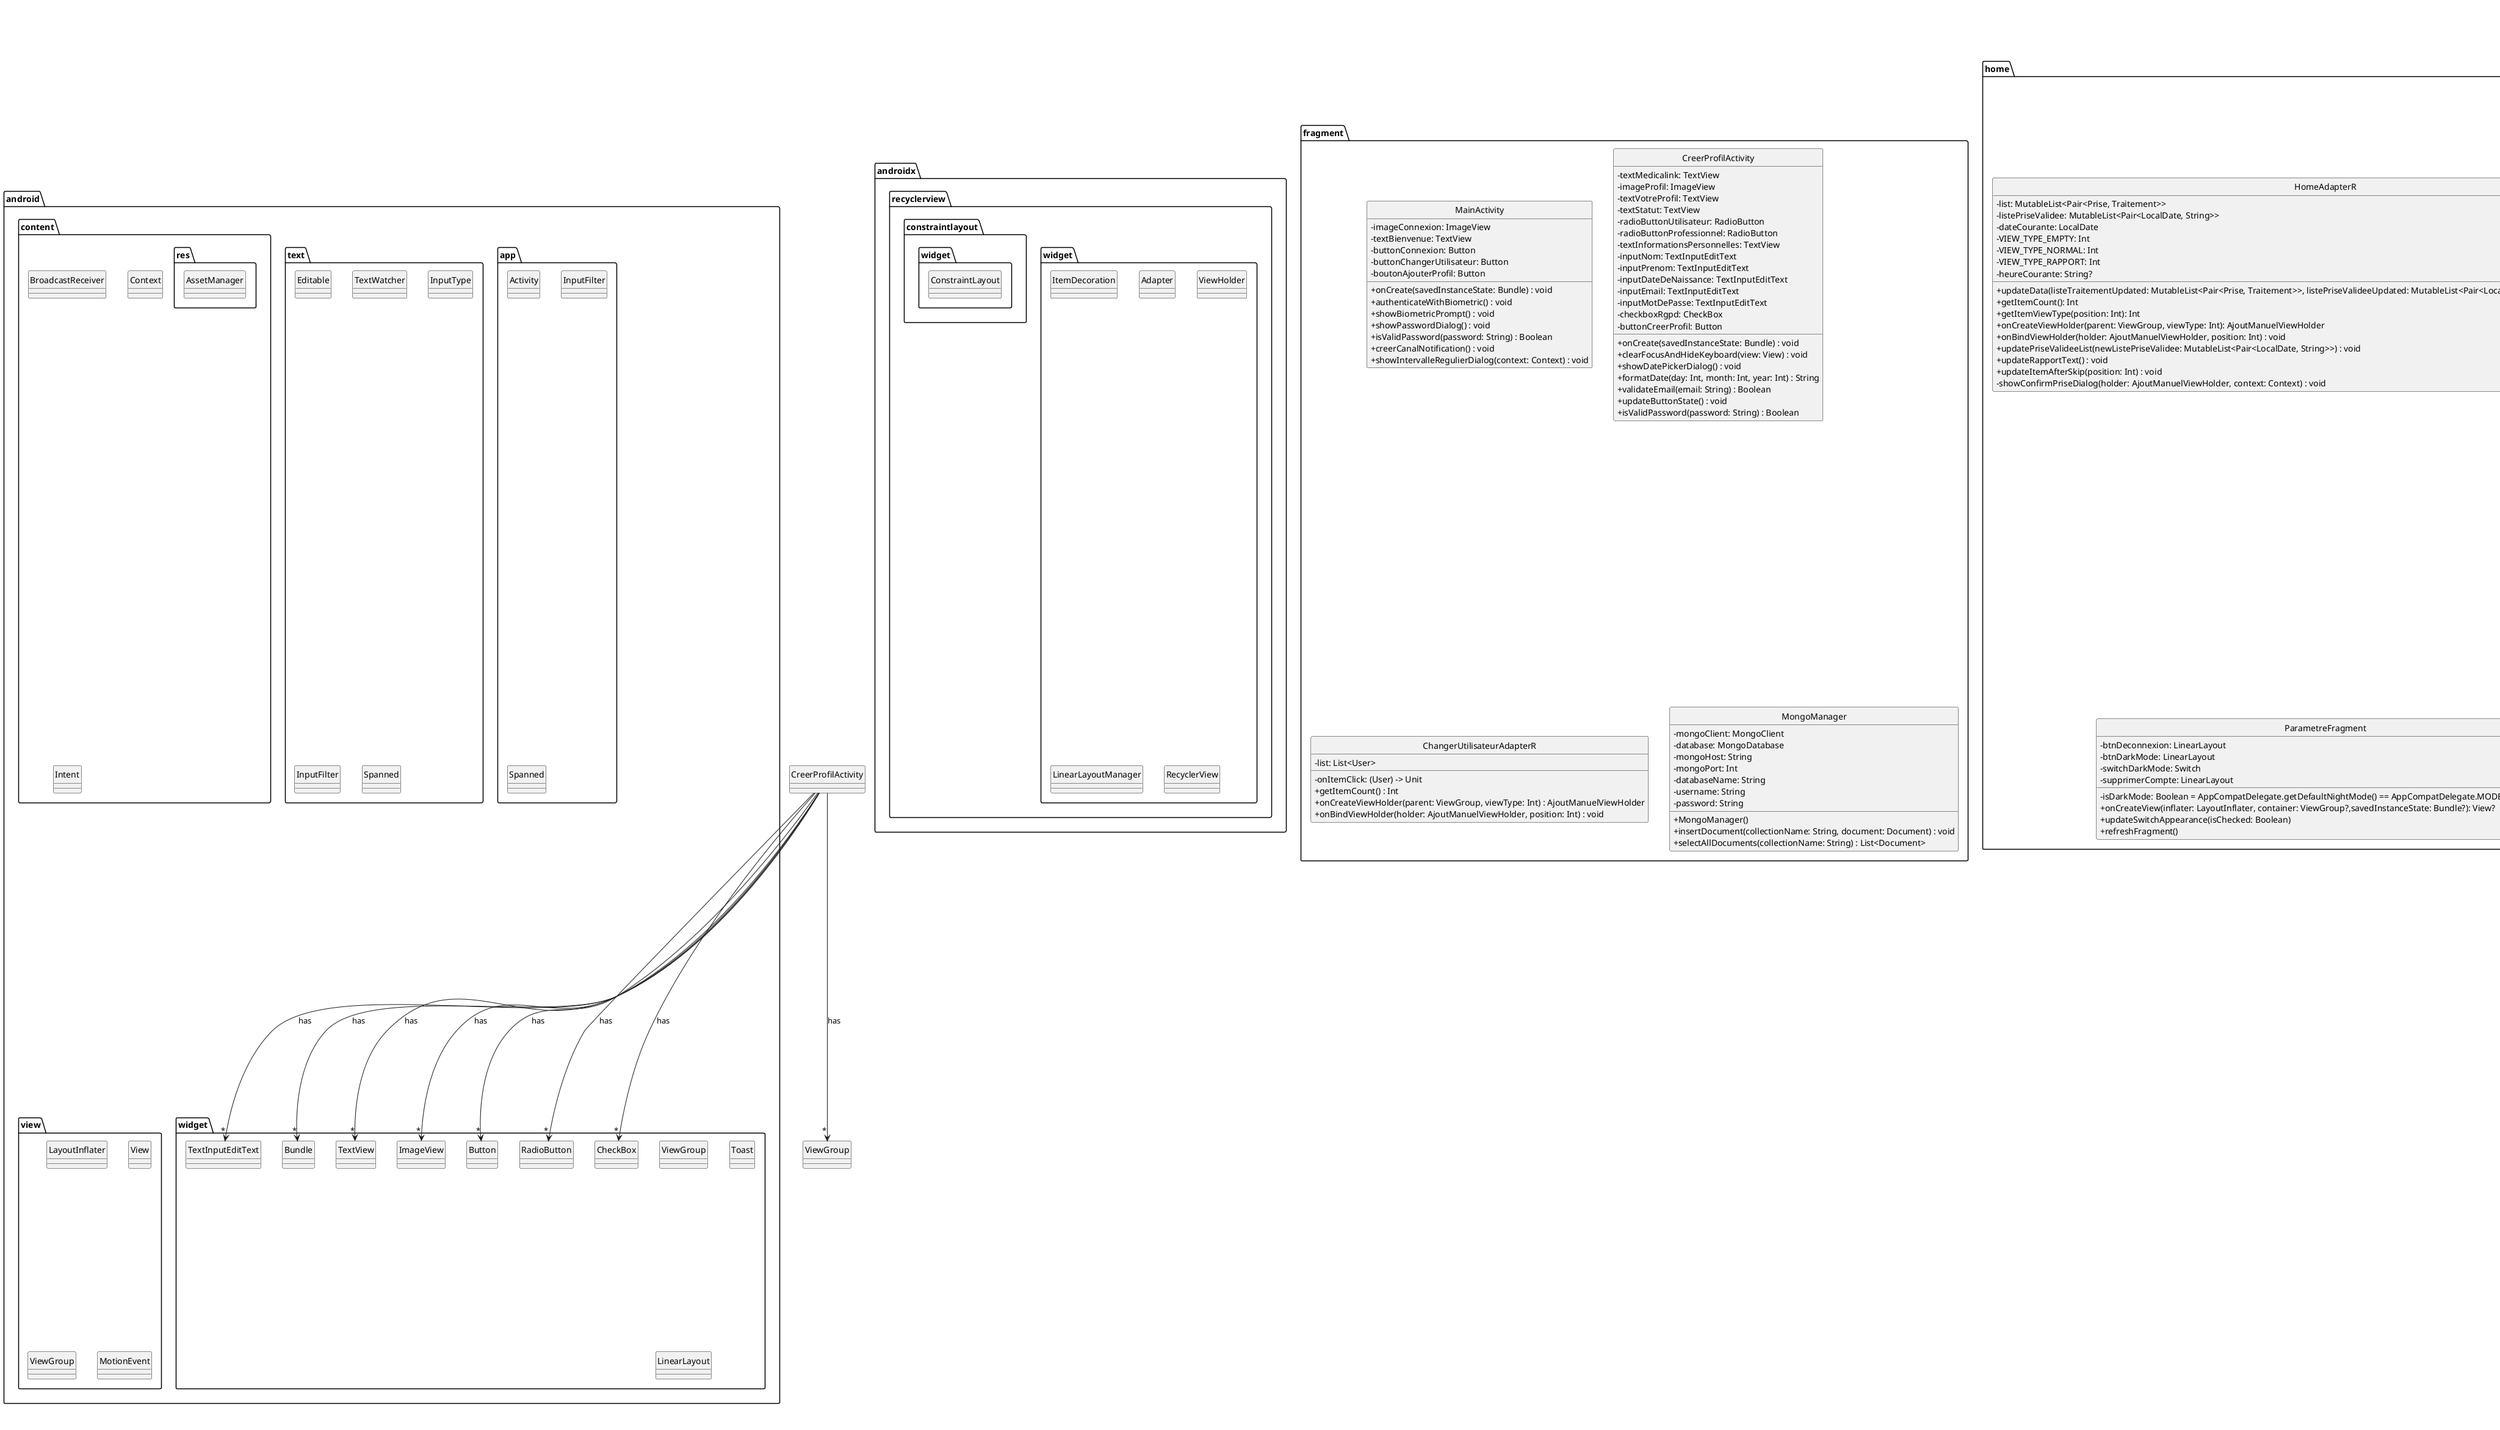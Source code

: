 @startuml medicalink
/' Diagramme de classe de l'application medicalink 
'/

hide circle
skinparam monochrome true
skinparam classAttributeIconSize 0
skinparam backgroundcolor white
skinparam groupInheritance 2


/'
Dépendences relatives aux package android et ses composants etc... 
'/

package android {
	package app{
		class Activity
        class InputFilter
        class Spanned
	}

	package text {
		class Editable
		class TextWatcher
        class InputType
        class InputFilter
        class Spanned
	}

	package content {
		package res {
			class AssetManager
		}
		class BroadcastReceiver
		class Context
		class Intent
	}

	package view {
		class LayoutInflater
		class View
		class ViewGroup
		class MotionEvent
	}

	package widget {
	    class TextView
	    class ImageView
	    class Button
	    class RadioButton
	    class CheckBox
	    class TextInputEditText
	    class ViewGroup
	    class Bundle
	    class Toast
        class LinearLayout
	}
}

package androidx{
    package recyclerview {
        package widget {
            class ItemDecoration
            class Adapter
            class ViewHolder
            class LinearLayoutManager
            class RecyclerView
            
    }
        package constraintlayout {
            package widget {
            class ConstraintLayout
            }
        }
    }    
}

CreerProfilActivity --> "*" TextInputEditText : has
CreerProfilActivity --> "*" CheckBox : has
CreerProfilActivity --> "*" Button : has
CreerProfilActivity --> "*" RadioButton : has
CreerProfilActivity --> "*" TextView : has
CreerProfilActivity --> "*" ImageView : has
CreerProfilActivity --> "*" ViewGroup : has
CreerProfilActivity --> "*" Bundle : has

package api{
	package rpps{
		interface ApiRppsService {
			+ suspend fun getPracticians(@Path("search") search: String): Response<List<Practician>>
			+ suspend fun getEmail(@Path("rpps") rpps: Long): Response<Array<String>>
		}

		class ApiRppsClient {
            - BASE_URL : String
            + gson: Gson
            - httpClient: OkHttpClient
            - retrofit: Retrofit
            +  apiService: ApiRppsService
		}

		class Practician {
		    + rpps: Long
		    + firstName: String
		    + lastName: String
		    + fullName: String
		    + specialty: String?
		    + address: String?
		    + zipcode: String?
		    + city: String?
		    + phoneNumber: String?

		}
	}

}

ApiRppsClient --|>  ApiRppsService : "Implements"
ApiRppsService --> Practician : "Uses"

package db {
    package local {
        package DAOs {
            interface CisBdpmDao {
                + getAll(): List<CisBdpm>
                + getById(CodeCIS: Int): List<CisBdpm>
                + insertAll(CisBdpmDaos: List<CisBdpm>)
                + delete(CisBdpmDao: CisBdpm)
                + update(CisBdpmDao: CisBdpm)
                + deleteAll()
            }
            interface CisCompoBdpmDao {
                + getAll(): List<CisCompoBdpm>
                + getById(CodeCIS: Int): List<CisCompoBdpm>
                + insertAll(CisCompoBdpmDaos: List<CisCompoBdpm>)
                + delete(CisCompoBdpmDao: CisCompoBdpm)
                + update(CisCompoBdpmDao: CisCompoBdpm)
                + deleteAll()
            }
            interface MedocDao {
                + getAll(): List<Medoc>
                + getById(uuid: String): List<Medoc>
                + getByUser(uuidUser: String): List<Medoc>
                + insertAll(Medoc: List<Medoc>)
                + delete(Medoc: Medoc)
                + update(Medoc: Medoc)
            }
            interface PriseValideeDao {
                + getAll(): List<PriseValidee>
                + getById(CodeCIS: Int): List<PriseValidee>
                + getByUUIDTraitementAndDate(date: String, uuidPrise: String): List<PriseValidee>
                + insertAll(priseValidee: PriseValidee)
                + delete(priseValidee: PriseValidee)
                + update(priseValidee: PriseValidee)
            }
            interface UserDao {
                + getAll(): List<User>
                + getById(CodeCIS: Int): List<User>
                + getByConnected(isConnected: Boolean = true): List<User>
                + insertAll(users: List<User>)
                + delete(User: User)
                + update(User: User)
            }
        }

        package Repositories {
            class CisBdpmRepository {
                - cisBdpmDao: CisBdpmDao
                + insert(cis: CisBdpm)
                + selectAll(): List<CisBdpm>
            }
            class CisCompoBdpmRepository {
                - cisCompoBdpmDao: CisCompoBdpmDao
                + insert(cisCompo: CisCompoBdpm)
                + selectAll(): List<CisCompoBdpm>
            }
            class MedocRepository {
                - medocDao: MedocDao
                + insert(medoc: Medoc)
                + selectAll(): List<Medoc>
            }
            class PriseValideeRepository {
                - priseValideeDao: PriseValideeDao
                + insert(prise: PriseValidee)
                + selectAll(): List<PriseValidee>
            }
            class UserRepository {
                - userDao: UserDao
                + insert(user: User)
                + selectAll(): List<User>
            }
        }

        package Entities {
                class CisBdpm {
                - CodeCIS: Int
                - denomination: String
                - formePharmaceutique: String
                - voiesAdministration: String
                - statutAdministratifAMM: String
                - typeProcedureAMM: String
                - etatCommercialisation: String
                - dateAMM: String
                - statutBdm: String
                - numeroAutorisationEuropeenne: String
                - titulaire: String
                - surveillanceRenforcee: String
            }

            class CisCompoBdpm{
                - CodeCIS: Int
                - designationForme: String
                - codeSubstance: String
                - denomination: String
                - dosage: String
                - referenceDosage: String
                - natureComposant: String
                - numeroLiaisonSAFT: String
            }

            class Medoc{
                - uuid: String
                - uuidUser: String
                - CodeCIS: Int?
                - nom: String
                - dosageNB: String,
                - dosageUnite: Strin
                - dateFinTraitement: String?
                - typeComprime: String
                - comprimesRestants: Int?
                - expire: Boolean
                - effetsSecondaires: String?
                - prises: String?
                - TotalQuantite: Int?
                - dateDbtTraitement: String?
            }

            class PriseValidee {
                - uuid: String
                - date: String
                - uuidPrise: String
                - statut: String
            }

            class User {
                - username: String
                - password: String
                + setUsername(username: String) : void
                + setPassword(password: String) : void
                + getUsername() : String
                + getPassword() : String
            }
            class Prise {
                - numeroPrise: String
                - heurePrise: String
                - quantite: Int
                - dosageUnite: String
                + getNumeroPrise() : String
                + getHeurePrise() : String
                + getQuantite() : Int
                + getDosageUnite() : String
            }

        }

        abstract class AppDatabase {
            - userDao: UserDao
            - medocDao: MedocDao
            - cisBdpmDao: CisBdpmDao
            - priseValideeDao: PriseValideeDao
            - cisCompoBdpmDao: CisCompoBdpmDao
            + getUserDao() : UserDao
            + getMedocDao() : MedocDao
            + getCisBdpmDao() : CisBdpmDao
            + getPriseValideeDao() : PriseValideeDao
            + getCisCompoBdpmDao() : CisCompoBdpmDao
        }
    }
}

CisBdpmRepository --> CisBdpmDao : Uses
CisCompoBdpmRepository --> CisCompoBdpmDao : Uses
MedocRepository --> MedocDao : Uses
PriseValideeRepository --> PriseValideeDao : Uses
UserRepository --> UserDao : Uses

CisBdpmDao --> CisBdpm : Aggregates
CisCompoBdpmDao --> CisCompoBdpm : Aggregates
MedocDao --> Medoc : Aggregates
PriseValideeDao --> PriseValidee : Aggregates
UserDao --> User : Aggregates

AppDatabase --> UserDao : Uses
AppDatabase --> MedocDao : Uses
AppDatabase --> CisBdpmDao : Uses
AppDatabase --> PriseValideeDao : Uses
AppDatabase --> CisCompoBdpmDao : Uses




class ContactsAdapterR extends RecyclerView.Adapter {
    +init (list: List<Contact>, onItemClick: (Contact) -> Unit)
    + getItemCount(): Int
    + onCreateViewHolder(parent: ViewGroup, viewType: Int): MessagesFragmentViewHolder
    + onBindViewHolder(holder: MessagesFragmentViewHolder, position: Int)

}

class MessagesFragmentViewHolder extends ViewHolder {
    + view: View
}

class ContactsFragment extends Fragment {
    - recyclerView: RecyclerView
    + onCreateView(inflater: LayoutInflater, container: ViewGroup?,savedInstanceState: Bundle?): View?
    + afficherContact(itemClicked: Contact)

}

class ContactsSearchAdapterR extends Adapter {
    + Init (list: List<Contact>,onItemClick: (Contact) -> Unit)
    + bind(item: Contact)
    + getItemCount(): Int
    + onCreateViewHolder(parent: ViewGroup, viewType: Int): TraitementViewHolder
    + onBindViewHolder(holder: TraitementViewHolder, position: Int)
    }

class TraitementViewHolder extends ViewHolder {
    + view : View
}

class ContactsSearchFragment extends Fragment {
    - contactSearchBar: TextInputEditText
    - recyclerView: RecyclerView
    - contactButtonLauncher: ActivityResultLauncher<Intent>
    - supprimerSearch: ImageView
    - ItemList: List<Contact>
    - itemAdapter: ContactsSearchAdapterR
    - erreurRecherche: TextView
    - retour: ImageView
    - apiRpps: ApiRppsService
    - uuid: String
    - searchJob: Job? = null
    + onCreateView(
              inflater: LayoutInflater, container: ViewGroup?,
              savedInstanceState: Bundle?
          ): View?
    - suspend fun updateSearchResults(query: String)
    - suspend fun getPracticiansToContact(uuid: String, search: String): List<Contact>
    + clearFocusAndHideKeyboard(view: View)
    + afficherContact(itemClicked: Contact)
    + override onResume()
    + isOnline(context: Context): Boolean
}

class InfosContactFragment extends Fragment {
    - textNomComplet: TextView
    - textRpps: TextView
    - textSpecialite: TextView
    - textTelephone: TextView
    - btnTelephone: ImageView
    - textEmail: TextView
    - btnEmail: ImageView
    - textAdresse: TextView
    - textZipCodeVille: TextView
    - retour: ImageView
    - scroll: ScrollView
    - btnAjoutSupp: AppCompatButton
    - openMapButton: ImageView
    - db: AppDatabase
    - contactDatabaseInterface: ContactRepository
    - userDataBaseInterface: UserRepository
    - apiRpps: ApiRppsService
    - isInBase = false
    + onCreateView(
              inflater: LayoutInflater, container: ViewGroup?,
              savedInstanceState: Bundle?
          ): View?
    - openMapWithAddress(address: String)
    - setButtonSupprimer(c: Contact)
    - setButtonAjouter(c: Contact)
}

ContactsAdapterR +-- MessagesFragmentViewHolder
ContactsSearchAdapterR +-- TraitementViewHolder







package fragment{

    class MainActivity {
        - imageConnexion: ImageView
        - textBienvenue: TextView
        - buttonConnexion: Button
        - buttonChangerUtilisateur: Button
        - boutonAjouterProfil: Button
        + onCreate(savedInstanceState: Bundle) : void
        + authenticateWithBiometric() : void
        + showBiometricPrompt() : void
        + showPasswordDialog() : void
        + isValidPassword(password: String) : Boolean
        + creerCanalNotification() : void
        + showIntervalleRegulierDialog(context: Context) : void
    }

    class CreerProfilActivity {
        - textMedicalink: TextView
        - imageProfil: ImageView
        - textVotreProfil: TextView
        - textStatut: TextView
        - radioButtonUtilisateur: RadioButton
        - radioButtonProfessionnel: RadioButton
        - textInformationsPersonnelles: TextView
        - inputNom: TextInputEditText
        - inputPrenom: TextInputEditText
        - inputDateDeNaissance: TextInputEditText
        - inputEmail: TextInputEditText
        - inputMotDePasse: TextInputEditText
        - checkboxRgpd: CheckBox
        - buttonCreerProfil: Button
        + onCreate(savedInstanceState: Bundle) : void
        + clearFocusAndHideKeyboard(view: View) : void
        + showDatePickerDialog() : void
        + formatDate(day: Int, month: Int, year: Int) : String
        + validateEmail(email: String) : Boolean
        + updateButtonState() : void
        + isValidPassword(password: String) : Boolean
    }

    class ChangerUtilisateurAdapterR {
        - list: List<User>
        - onItemClick: (User) -> Unit
        + getItemCount() : Int
        + onCreateViewHolder(parent: ViewGroup, viewType: Int) : AjoutManuelViewHolder
        + onBindViewHolder(holder: AjoutManuelViewHolder, position: Int) : void
    }

    class MongoManager {
        - mongoClient: MongoClient
        - database: MongoDatabase
        - mongoHost: String
        - mongoPort: Int
        - databaseName: String
        - username: String
        - password: String
        + MongoManager()
        + insertDocument(collectionName: String, document: Document) : void
        + selectAllDocuments(collectionName: String) : List<Document>
    }
}









    package home {
        class HomeAdapterR {
            - list: MutableList<Pair<Prise, Traitement>>
            - listePriseValidee: MutableList<Pair<LocalDate, String>>
            - dateCourante: LocalDate
            - VIEW_TYPE_EMPTY: Int
            - VIEW_TYPE_NORMAL: Int
            - VIEW_TYPE_RAPPORT: Int
            - heureCourante: String?
            + updateData(listeTraitementUpdated: MutableList<Pair<Prise, Traitement>>, listePriseValideeUpdated: MutableList<Pair<LocalDate, String>>, date: LocalDate) : void
            + getItemCount(): Int
            + getItemViewType(position: Int): Int
            + onCreateViewHolder(parent: ViewGroup, viewType: Int): AjoutManuelViewHolder
            + onBindViewHolder(holder: AjoutManuelViewHolder, position: Int) : void
            + updatePriseValideeList(newListePriseValidee: MutableList<Pair<LocalDate, String>>) : void
            + updateRapportText() : void
            + updateItemAfterSkip(position: Int) : void
            - showConfirmPriseDialog(holder: AjoutManuelViewHolder, context: Context) : void
        }


        class HomeFragment {
            - homeAdapter: HomeAdapterR
            - calendrierMoisTextView: TextView
            - jourAvantButton: Button
            - jourJButton: Button
            - jPlus1Button: Button
            - jPlus2Button: Button
            - jPlus3Button: Button
            - jPlus4Button: Button
            - jPlus5Button: Button
            - jourAvantLettre: TextView
            - jourJLettre: TextView
            - jPlus1Lettre: TextView
            - jPlus2Lettre: TextView
            - jPlus3Lettre: TextView
            - jPlus4Lettre: TextView
            - jPlus5Lettre: TextView
            - revenirDateCourante: ImageView
            - nextMonth: ImageView
            - previousMonth: ImageView
            - jourAvant: LocalDate
            - jourJ: LocalDate
            - jPlus1: LocalDate
            - jPlus2: LocalDate
            - jPlus3: LocalDate
            - jPlus4: LocalDate
            - jPlus5: LocalDate
            - listeMois: Map<String, String>
            - listeJour: Map<String, String>
            - listePriseValidee: MutableList<Pair<LocalDate, String>>
            + onCreateView(inflater: LayoutInflater, container: ViewGroup?, savedInstanceState: Bundle?) : View?
            + updateCalendrier(dateClique: LocalDate, context: Context) : void
            + updateListePrise(dateActuelle: LocalDate, context: Context) : void
        }

        class ParametreFragment{
            - btnDeconnexion: LinearLayout
            - btnDarkMode: LinearLayout
            - switchDarkMode: Switch
            - supprimerCompte: LinearLayout
            - isDarkMode: Boolean = AppCompatDelegate.getDefaultNightMode() == AppCompatDelegate.MODE_NIGHT_YES
            + onCreateView(inflater: LayoutInflater, container: ViewGroup?,savedInstanceState: Bundle?): View?
            + updateSwitchAppearance(isChecked: Boolean)
            + refreshFragment()
         }
    }





package traitements {




    class AddTraitementsFragment extends Fragment {
    - photoButton: LinearLayout
    - loadButton: LinearLayout
    - manualImportButton: LinearLayout
    - annuler: ImageView
    - currentPhotoPath: Uri? = null
    - photoLauncher: ActivityResultLauncher<Uri>
    - loadLauncher: ActivityResultLauncher<String>
    + onCreateView(
              inflater: LayoutInflater, container: ViewGroup?,
              savedInstanceState: Bundle?
          ): View?
    + createImageFile(): Uri
    + testRealImage(uri: Uri): Boolean
    }

    class InfoMedicamentFragment extends Fragment {
    + onCreateView(
              inflater: LayoutInflater, container: ViewGroup?,
              savedInstanceState: Bundle?
          ): View?
    }

    class ListeEffetsSecondairesAdapterR {
        - list: MutableList<Traitement>
        + init (list: MutableList<Traitement>)
    }

    class TraitementViewHolder extends ViewHolder {
        - view : View
        + init(val view: View)
        + nomEffet: TextView
        + provoquePar : TextView
    }
TraitementViewHolder --+ ListeEffetsSecondairesAdapterR

    class ListeEffetsSecondairesFragment extends Fragment {
        - recyclerView: RecyclerView
        - annuler: ImageView
        - textAucunEffetSec: TextView
        + init (recyclerView: RecyclerView, annuler: ImageView, textAucunEffetSec: TextView)
        + CreateView(inflater: LayoutInflater, container: ViewGroup?,savedInstanceState: Bundle?): View?
    }

    class ListeTraitementAdapterR extends Adapter{
        - list: MutableList<Traitement>
        - onItemClick: (Traitement, Boolean) -> Units
        + init (list: MutableList<Traitement>, onItemClick: (Traitement, Boolean) -> Units )
        + getItemCount(): Int
        + onCreateViewHolder(parent: ViewGroup, viewType: Int): TraitementViewHolder
        + onBindViewHolder(holder: TraitementViewHolder, position: Int)
        - showConfirmSuppressDialog(
                  context: Context,
                  item: Traitement)
    }
TraitementViewHolder --+ ListeTraitementAdapterR


    class LoaderFragment extends Fragment {
        -  handler = Handler()
        + onCreateView(
                  inflater: LayoutInflater, container: ViewGroup?,
                  savedInstanceState: Bundle?
              ): View?
        + onViewCreated(view: View, savedInstanceState: Bundle?)
        - handleResult(result: List<String?>)
        - startLoadingAnimation()
        + onDestroy()
        + createTraitement(text: String): List<String?>
    }

    class MainTraitementsFragment extends Fragment {
            - addTraitementButton: LinearLayout
            - traitementsButton: LinearLayout
            - journalButton: LinearLayout

        + onCreateView(
                  inflater: LayoutInflater, container: ViewGroup?,
                  savedInstanceState: Bundle?
              ): View?
    }

    class PreviewFragment extends Fragment {
        - buttonTakePicture: Button
        - buttonChooseFromGallery: Button
        - imagePreview: ImageView
        - validateButton: Button
        - currentPhotoPath: Uri? = null
        - takePictureLauncher: ActivityResultLauncher<Uri>
        - chooseFromGalleryLauncher: ActivityResultLauncher<String>
        - retour: ImageView
        + onCreateView(
                  inflater: LayoutInflater, container: ViewGroup?,
                  savedInstanceState: Bundle?
              ): View?
        - displayImage(uri: Uri)
        - createImageFile(): Uri
        - extractTextFromImage(bitmap: Bitmap, onTextExtracted: (String) -> Unit)
        - processTextRecognitionResult(texts: Text): String
    }


    class Prise {
        + numeroPrise: String
        + heurePrise: String
        + quantite: Int
        + dosageUnite: String

        + init (numeroPrise: String,
        heurePrise: String,
        quantite: Int,
        dosageUnite: String)

        + enMajuscule()
        + getName(): String
        + override fun toString(): String
    }

    class RecapAdapterR extends Adapter {
        - list: MutableList<Prise>
        + init(list: MutableList<Prise>)
        + getItemCount(): Int
        + onCreateViewHolder(parent: ViewGroup, viewType: Int): AjoutManuelViewHolder
        + onBindViewHolder(holder: AjoutManuelViewHolder, position: Int)
    }

    class AjoutManuelViewHolder extends ViewHolder{
        + view : View
        + heurePrise : TextView
        + dosageRecap : TextView
        + init (view : View)
    }

AjoutManuelViewHolder --+ RecapAdapterR


    class SpacingRecyclerView extends ItemDecoration {
        - espacementDp: Int
        + init
        + dpToPx(dp: Int): Int
        + getItemOffsets(outRect: Rect, view: View, parent: RecyclerView, state: RecyclerView.State)
    }

    class Traitement {
        + CodeCIS: Int?,
        + nomTraitement: String,
        + dosageNb: Int,
        + dosageUnite: String,
        + dateFinTraitement: LocalDate?,
        + typeComprime: String = "Comprimé",
        + comprimesRestants: Int?,
        + expire: Boolean = false,
        + effetsSecondaires: MutableList<String>?,
        + prises: MutableList<Prise>? = null,
        + totalQuantite: Int?,
        + UUID: String?,
        + UUIDUSER: String?,
        + dateDbtTraitement: LocalDate?

        + init (CodeCIS: Int?,
                nomTraitement: String,
                dosageNb: Int,
                dosageUnite: String,
                dateFinTraitement: LocalDate?,
                typeComprime: String = "Comprimé",
                comprimesRestants: Int?,
                expire: Boolean = false,
                effetsSecondaires: MutableList<String>?,
                prises: MutableList<Prise>? = null,
                totalQuantite: Int?,
                UUID: String?,
                UUIDUSER: String?,
                dateDbtTraitement: LocalDate?)

        + enMajuscule()
        + getName(): String
        + getProchainePrise(prise: Prise?): Prise

    }





package ajoutmanuel {
    class AjoutManuelIntervalleRegulier extends Fragment {
        - inputIntervalle: TextInputEditText
        - retour: ImageView
        - suivant: Button
        + onCreateView(
                  inflater: LayoutInflater, container: ViewGroup?,
                  savedInstanceState: Bundle?
              ): View?
        - showIntervalleRegulierDialog(traitement: Traitement, context: Context)
        - updateFirstNumberPickerValues(
                  firstNumberPicker: NumberPicker,
                  selectedValue: Int,
                  currentDosage: Int
              )
        + onResume()
    }

    class AjoutManuelRecapitulatif extends Fragment {
        - retour: ImageView
        - suivant: Button
        - nomMedoc: TextView
        - textUnite: TextView
        - textStock: TextView
        - dateFinDeTraitement: TextView
        - sousNomPeriodicite: TextView
        - nomLayout: ConstraintLayout
        - caracteristiqueLayout: ConstraintLayout
        - periodiciteLayout: ConstraintLayout
        - priseLayout: ConstraintLayout
        - reapprovisionnementLayout: ConstraintLayout
        + onCreateView(
                  inflater: LayoutInflater, container: ViewGroup?,
                  savedInstanceState: Bundle?
              ): View?
        - showDuplicateDialog(
                  context: Context,
                  traitement: Traitement,
                  listDuplicate: List<String>,
                  substanceAdd: String,
                  isAddingTraitement: String?,
                  schemaPrise1: String?,
                  provenance: String?,
                  dureePriseDbt: String?,
                  dureePriseFin: String?
              )
        + onResume()
        - checkIfSubstance(
                  codeCIS: Int,
                  substanceDatabaseInterface: CisCompoBdpmRepository,
                  medocDatabaseInterface: MedocRepository,
                  userDatabaseInterface: UserRepository,
                  callback: (List<String>, String) -> Unit
              )

    }

    class AjoutManuelSchemaPrise2Fragment extends Fragment {
        - addNouvellePrise: Button
        - retour: ImageView
        - suivant: Button
        + onCreateView(
                  inflater: LayoutInflater, container: ViewGroup?,
                  savedInstanceState: Bundle?
              ): View?
        - conflitsHeuresPrises(listePrise: MutableList<Prise>): Boolean
        + onResume()
        + mettreAJourCouleurs(listePrise: MutableList<Prise>, recyclerView: RecyclerView)
        + changerCouleur(indexAMettreEnRouge: MutableSet<Int>, recyclerView: RecyclerView)
    }

    class AjoutManuelSchemaPriseFragment extends Fragment {
        - quotidiennementButton: Button
        - intervalleRegulierButton: Button
        - auBesoinButton: Button
        - suivant: Button
        - retour: ImageView
        + onCreateView(
                  inflater: LayoutInflater, container: ViewGroup?,
                  savedInstanceState: Bundle?
              ): View?
        + onResume()
        + handleOnBackPressed()

    }

    class AjoutManuelSearchAdapterR extends Adapter {
        - list: List<CisBdpm>
        - onItemClick: (CisBdpm) -> Unit
        + init (list: List<CisBdpm>,onItemClick: (CisBdpm) -> Unit) )
        + getItemCount(): Int
        + onCreateViewHolder(parent: ViewGroup, viewType: Int): TraitementViewHolder
        + onBindViewHolder(holder: TraitementViewHolder, position: Int)
    }

    class TraitementViewHolder extends ViewHolder {
        - nomMedic: TextView
        + init (val view: View)
        + bind(item: CisBdpm)
    }

TraitementViewHolder --+ AjoutManuelSearchAdapterR


    class AjoutManuelSearchFragment extends Fragment {
        - addManuallySearchBar: TextInputEditText
        - addManuallyButton: Button
        - recyclerView: RecyclerView
        - addManuallyButtonLauncher: ActivityResultLauncher<Intent>
        - supprimerSearch: ImageView
        - originalItemList: List<CisBdpm>
        - filteredItemList: List<CisBdpm>
        - itemAdapter: AjoutManuelSearchAdapterR
        - retour: ImageView
        + onCreateView(
                  inflater: LayoutInflater, container: ViewGroup?,
                  savedInstanceState: Bundle?
              ): View?
        + textWatcher(traitement: Traitement): TextWatcher
        - updateButtonState()
        + clearFocusAndHideKeyboard(view: View)
        + onResume()
        - filterItems(query: String, traitement: Traitement)
        - updateSearchBar(query: CisBdpm, traitement: Traitement)
    }

    class AjoutManuelStock extends Fragment {
        - retour: ImageView
        - suivant: Button
        - layoutStock: ConstraintLayout
        - inputStockActuel: EditText
        - inputRappelJour: EditText
        - inputRappelHeure: EditText
        - switchStock: Switch
        - textWatcher : TextWatcher
        + onCreateView(
                  inflater: LayoutInflater, container: ViewGroup?,
                  savedInstanceState: Bundle?
              ): View?
        - updateSwitchAppearance(isChecked: Boolean, layoutStock: View)
        - showJourStockDialog(traitement: Traitement, context: Context)
        - showTimePickerDialog(context: Context,heurePriseInput: EditText)
        - formatTime(hour: Int, minute: Int): String
        - updateButtonState()
        + clearFocusAndHideKeyboard(view: View)
        + onResume()
    }

    class AjoutManuelTypeMedic extends Fragment {
        - retour: ImageView
        - suivant: Button
        +  onCreateView(
                  inflater: LayoutInflater, container: ViewGroup?,
                  savedInstanceState: Bundle?
              ): View?
        + onResume()
    }

    class AjoutManuelTypeMedicAdapterR extends Adapter {
        - list : MutableList<String>
        - selected: String
        + init (list: MutableList<String>, selected: String)
        + getItemCount(): Int
        + onCreateViewHolder(parent: ViewGroup,viewType: Int): AjoutManuelTypeMedicViewHolder
        + onBindViewHolder(holder: AjoutManuelTypeMedicViewHolder, position: Int)
    }

    class AjoutManuelTypeMedicViewHolder extends ViewHolder {
    + init(val view: View)

    + textTypeMedic : TextView
    + layoutTypeMedic : TextView

    }

    AjoutManuelTypeMedicViewHolder --+ AjoutManuelTypeMedicAdapterR

}




package tokenization {

    class BasicTokenizer{
        +void Init(doLowerCase: Boolean = false)
        - doLowerCase: Boolean
        - tokenize(text: String): MutableList<String>
        + cleanText(text: String?): String
        + whitespaceTokenize(text: String?): MutableList<String>
        + runSplitOnPunc(text: String?): MutableList<String>
    }

    class CamemBERT {
        + BOS_TOKEN: String = "<s>"
        + EOS_TOKEN: String = "</s>"
        + SEP_TOKEN: String = "</s>"
        + CLS_TOKEN: String = "<s>"
        + UNK_TOKEN: String = "<unk>"
        + PAD_TOKEN: String = "<pad>"
        + MASK_TOKEN: String = "<mask>"
    }

    class CharChecker {
        + isInvalid(ch: Char): Boolean
        + isControl(ch: Char): Boolean
        + isWhitespace(ch: Char): Boolean
        + isPunctuation(ch: Char): Boolean
    }

    class Feature {
        + inputIds: IntArray
        + inputMask: IntArray
        + segmentIds: IntArray
        + origTokens: List<String>
        + tokenToOrigMap: Map<Int, Int>

        + Init(    inputIds: List<Int>,
        inputMask: List<Int>,
        segmentIds: List<Int>,
        origTokens: List<String>,
        tokenToOrigMap: Map<Int, Int> )
    }
    class FeatureConverter {
        - tokenizer: FullTokenizer
        - maxQueryLen: Int
        - maxSeqLen: Int
        + Init( inputDic: HashMap<String, Int>, doLowerCase: Boolean, maxQueryLen: Int, maxSeqLen: Int )
        + convert(context: String): Feature
        + align_word_ids(feature: Feature, labelAllTokens: Boolean = false): MutableList<Int>
    }

    class FullTokenizer{
        - basicTokenizer: BasicTokenizer
        - wordpieceTokenizer: WordpieceTokenizer
        - dic: HashMap<String, Int>
        + Init(inputDic: HashMap<String, Int>,doLowerCase: Boolean)
        + tokenize(text: String): MutableList<String>
        + convertTokensToIds(tokens: MutableList<String>): MutableList<Int>

    }

    class WordpieceTokenizer {
        - dic: HashMap<String, Int>
        - MAX_INPUTCHARS_PER_WORD = 200
        + Init(vocab: HashMap<String, Int>)
        + tokenize(text: String?): MutableList<String>
    }
}
BasicTokenizer --> CharChecker : Uses

FullTokenizer  "1" *--  "1" BasicTokenizer : contains
FullTokenizer  "1" *-- "1" WordpieceTokenizer : contains

FeatureConverter "1" *-- "1" FullTokenizer : contains
FeatureConverter "1" *-- "1" Feature : contains
FeatureConverter  -->  CamemBERT : Uses







 package utils {
        class NotificationService {

            + onReceive(context: Context?, intent: Intent?)

            + showNotification(
                context: Context?
                titre: String
                contenu: String
                notificationId: Int
                date: String
                numero: String
                sauter: Boolean = false
                prendre: Boolean = false)

            + createFirstNotif(
                context: Context
                heurePremierePriseStr: String
                jourPremierePrise: LocalDate
                traitement: Traitement
                dateEtNumero: Pair<String, String>
            )

            + createNextNotif(
                context: Context
                heureProchainePriseStr: String
                traitement: Traitement
                dateEtNumero: Pair<String, String>
            )


            + createNotif(
                context: Context
                heurePriseStr: String
                traitement: Traitement
                nbJour: Int
                dateEtNumero: Pair<String, String>
            )
        }

        class ModelOCR {
            + Init (private val context: Context)
            - mModule: Module? = null
            - mBackgroundThread: HandlerThread
            - mHandle: Handler
            - TAG = "CamemBERT"
            - DIC_PATH = "vocab.txt"
            - LABEL_PATH = "id_to_label.txt"
            - dic: HashMap<String, Int> = HashMap()
            - labels: HashMap<Int, String> = HashMap()
            - featureConverter: FeatureConverter
            - MAX_ANS_LEN = 32
            - MAX_QUERY_LEN = 64
            - MAX_SEQ_LEN = 512
            - DO_LOWER_CASE = false
            - PREDICT_ANS_NUM = 5
            - NUM_LITE_THREADS = 4
            + analyze(texteAAnalyse: String): List<String?>
            + loadModel()
            + assetFilePath(context: Context, assetName: String): String?
            + loadDictionaryFile(assetManager: AssetManager)
            + loadIdToLabelFile(assetManager: AssetManager)
        }

        class PrendreReceiver {
            + onReceive(context: Context?, intent: Intent?)
        }

        class SauterReceiver{
            + onReceive(context: Context?, intent: Intent?)
        }

    }
}
@enduml